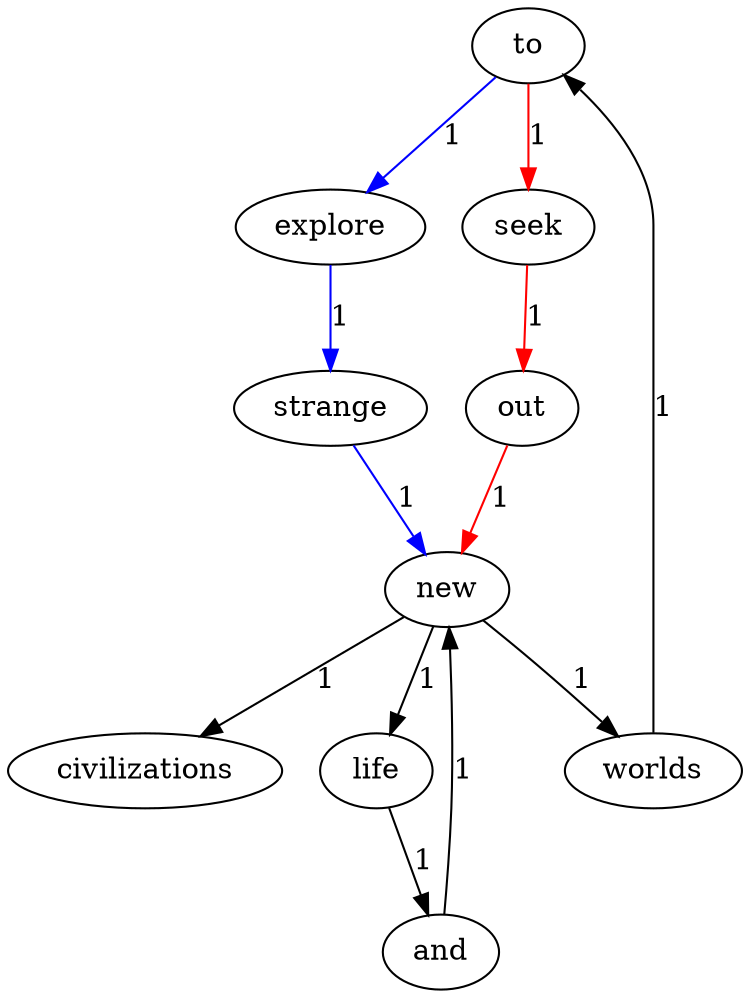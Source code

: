digraph G {
    "to" [root=true];
    "new" -> "worlds" [label="1"];
    "new" -> "civilizations" [label="1"];
    "new" -> "life" [label="1"];
    "worlds" -> "to" [label="1"];
    "explore" -> "strange" [label="1", color="blue"];
    "and" -> "new" [label="1"];
    "to" -> "explore" [label="1", color="blue"];
    "to" -> "seek" [label="1", color="red"];
    "seek" -> "out" [label="1", color="red"];
    "strange" -> "new" [label="1", color="blue"];
    "life" -> "and" [label="1"];
    "out" -> "new" [label="1", color="red"];
}
